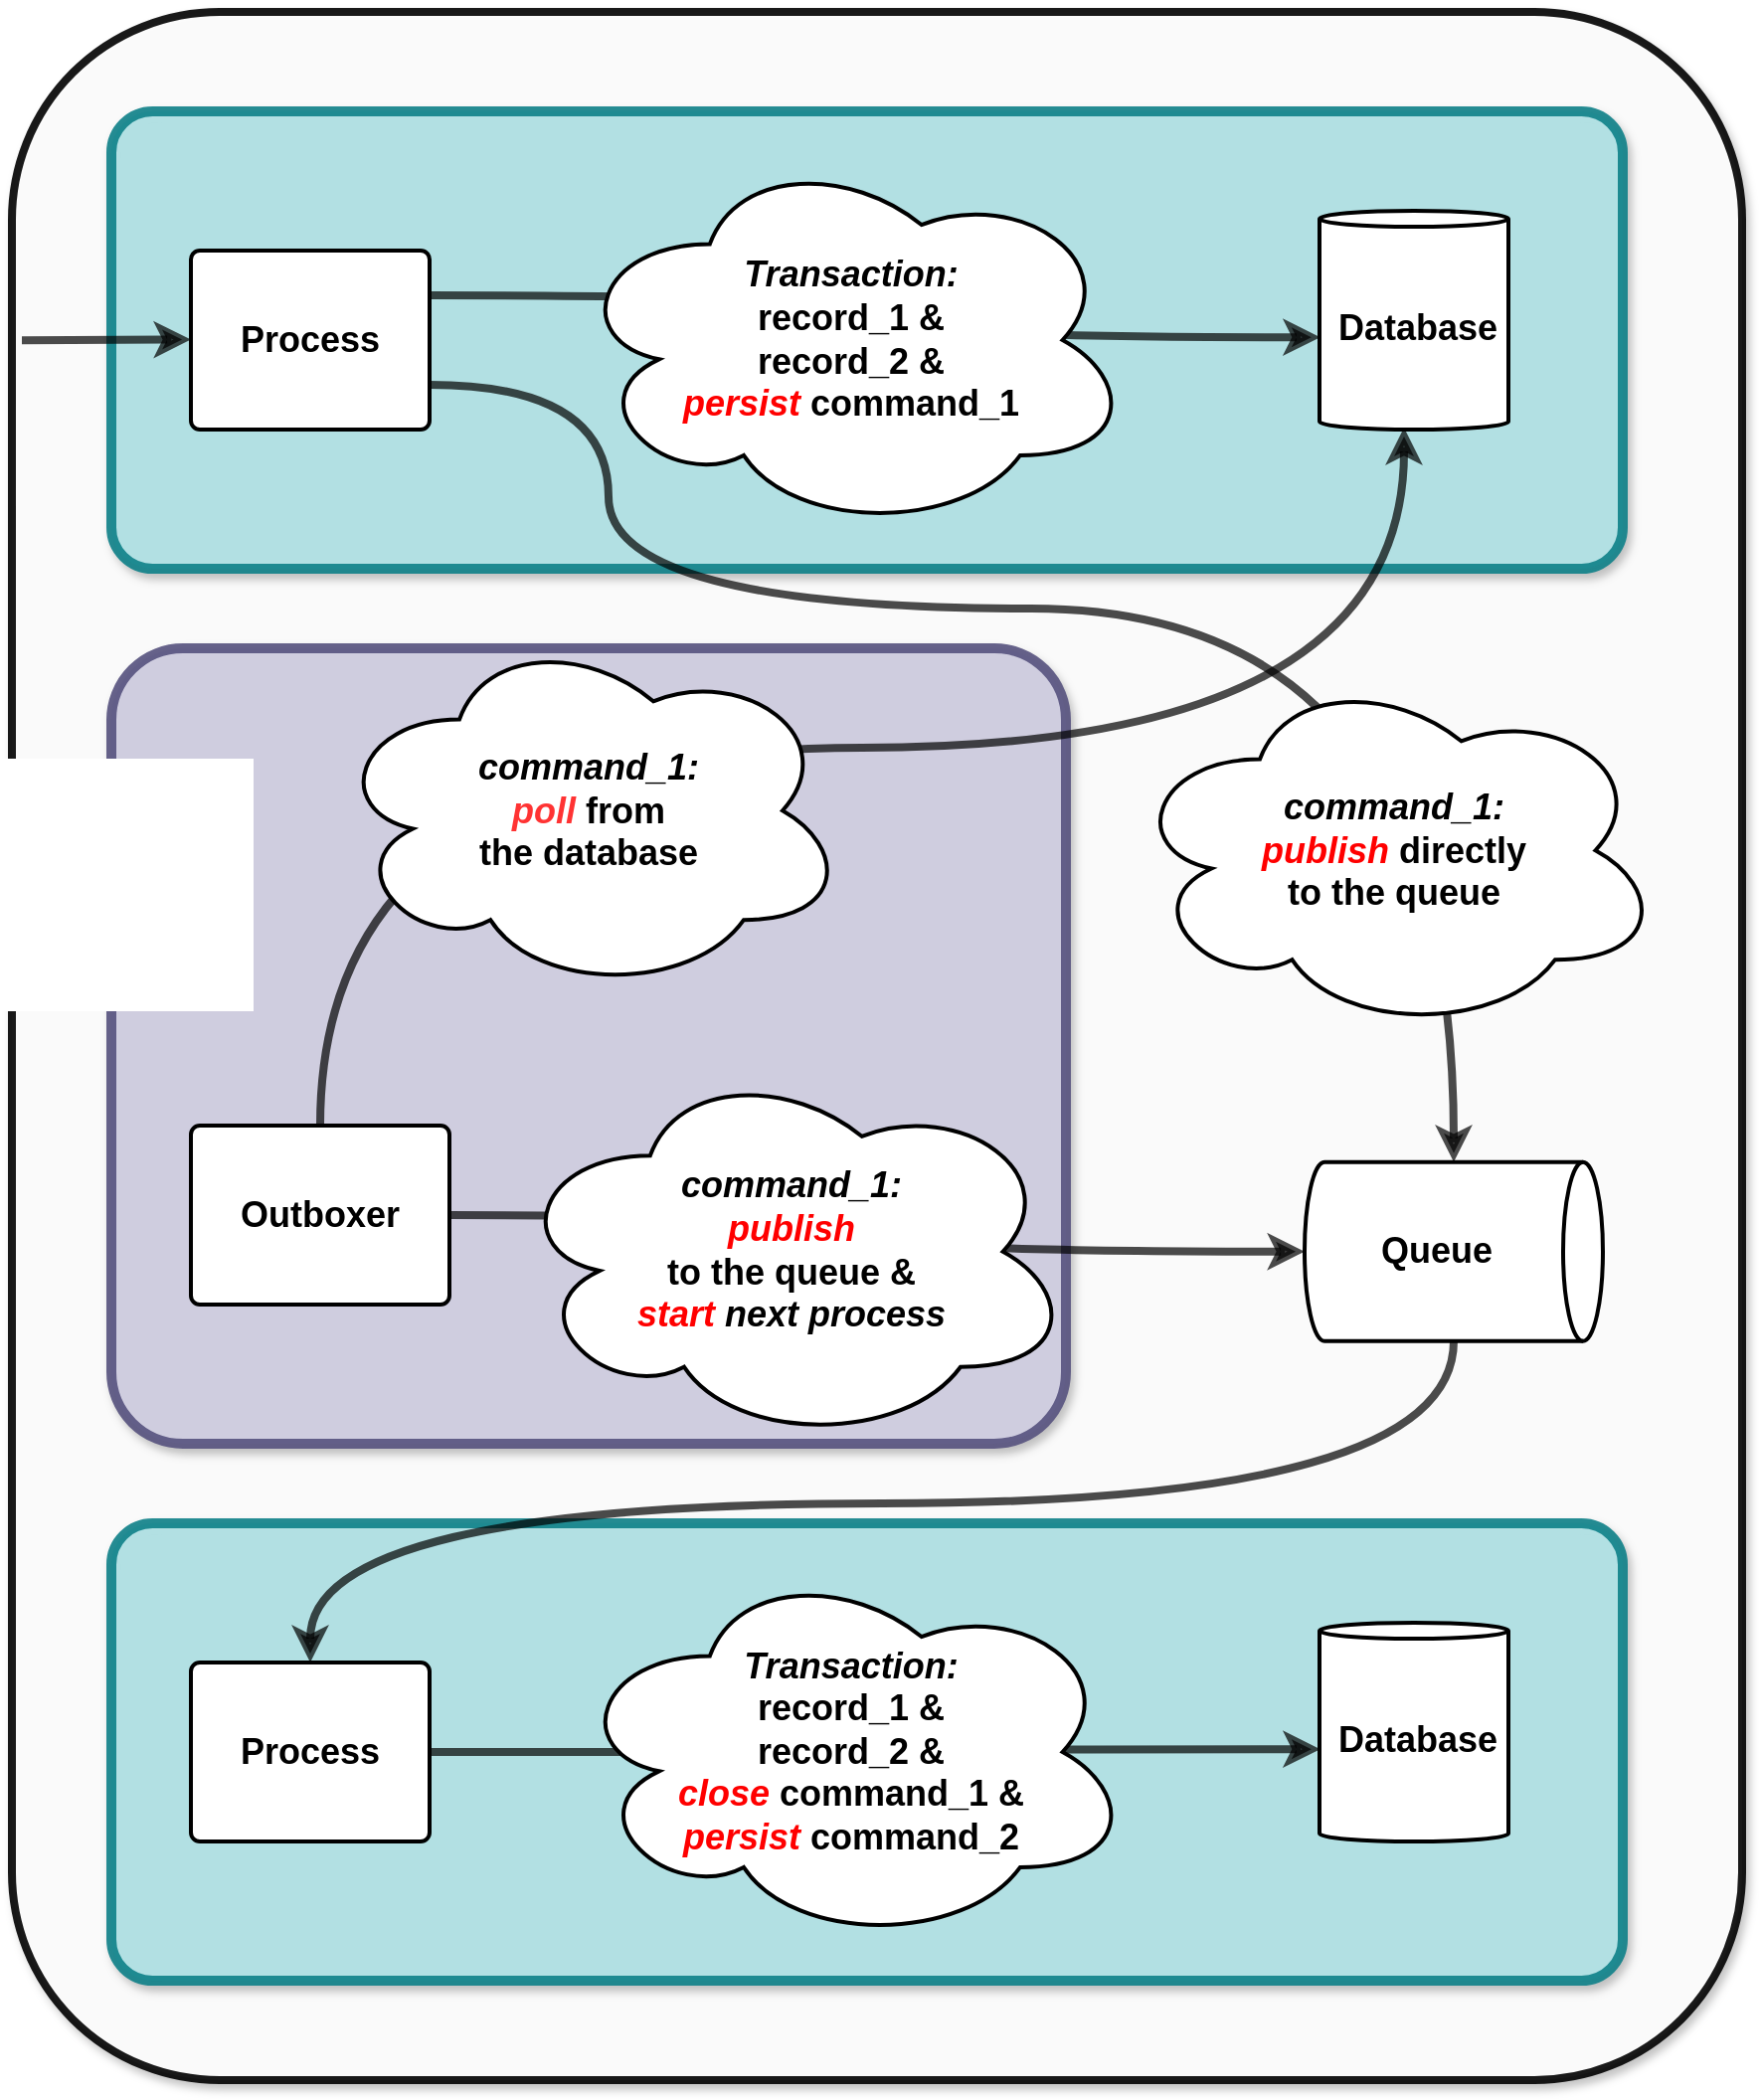 <mxfile>
    <diagram name="Page-1" id="lMXFKlL8Bwvw9kg3FBqw">
        <mxGraphModel dx="2004" dy="2226" grid="1" gridSize="10" guides="1" tooltips="1" connect="1" arrows="1" fold="1" page="1" pageScale="1" pageWidth="850" pageHeight="1100" background="none" math="0" shadow="0">
            <root>
                <mxCell id="0"/>
                <mxCell id="1" style="" parent="0"/>
                <mxCell id="GoKNf1hH-Z8f_osksqzi-78" value="" style="rounded=1;whiteSpace=wrap;html=1;fontFamily=Helvetica;fontSize=11;fontColor=#000000;labelBackgroundColor=default;resizable=1;fillColor=#FFFFFF;opacity=90;strokeColor=#000000;strokeWidth=4;align=center;verticalAlign=middle;arcSize=12;movable=1;rotatable=1;deletable=1;editable=1;connectable=1;shadow=1;" parent="1" vertex="1">
                    <mxGeometry x="130" y="-800" width="870" height="1040" as="geometry"/>
                </mxCell>
                <mxCell id="40" value="" style="group" parent="1" vertex="1" connectable="0">
                    <mxGeometry x="135" y="-800" width="845" height="310" as="geometry"/>
                </mxCell>
                <mxCell id="3" value="" style="rounded=1;whiteSpace=wrap;html=1;shadow=1;opacity=90;fontSize=20;verticalAlign=top;fillColor=#b0e3e6;strokeColor=#0e8088;spacing=0;arcSize=9;strokeWidth=5;spacingTop=10;spacingLeft=10;spacingRight=10;" parent="40" vertex="1">
                    <mxGeometry x="45" y="50" width="760" height="230" as="geometry"/>
                </mxCell>
                <mxCell id="em2XX1OPzqwU3cxCynbA-2" value="" style="group" parent="40" vertex="1" connectable="0">
                    <mxGeometry x="5" y="10" width="840" height="310" as="geometry"/>
                </mxCell>
                <mxCell id="GoKNf1hH-Z8f_osksqzi-60" value="Database" style="html=1;overflow=block;blockSpacing=1;whiteSpace=wrap;shape=cylinder3;size=4;anchorPointDirection=0;boundedLbl=1;fontSize=18;spacing=9;strokeColor=#000000;rounded=1;absoluteArcSize=1;arcSize=9;fillColor=#FFFFFF;strokeWidth=2;lucidId=YW3Kp418ABGM;fontColor=#000000;movable=1;resizable=1;rotatable=1;deletable=1;editable=1;locked=0;connectable=1;align=center;verticalAlign=middle;fontFamily=Helvetica;fontStyle=1;" parent="em2XX1OPzqwU3cxCynbA-2" vertex="1">
                    <mxGeometry x="647.5" y="90" width="95" height="110" as="geometry"/>
                </mxCell>
                <mxCell id="GoKNf1hH-Z8f_osksqzi-57" value="Process" style="html=1;overflow=block;blockSpacing=1;whiteSpace=wrap;fontSize=18;spacing=9;rounded=1;absoluteArcSize=1;arcSize=9;strokeWidth=2;lucidId=YW3KcYp1MhGA;movable=1;resizable=1;rotatable=1;deletable=1;editable=1;locked=0;connectable=1;fillColor=#FFFFFF;fontColor=#000000;strokeColor=#000000;align=center;verticalAlign=middle;fontFamily=Helvetica;fontStyle=1;" parent="40" vertex="1">
                    <mxGeometry x="85" y="120" width="120" height="90" as="geometry"/>
                </mxCell>
                <mxCell id="GoKNf1hH-Z8f_osksqzi-58" value="" style="html=1;jettySize=18;whiteSpace=wrap;fontSize=11;strokeColor=#000000;strokeOpacity=100;strokeWidth=4;rounded=1;arcSize=12;edgeStyle=orthogonalEdgeStyle;startArrow=none;endArrow=classic;endFill=1;entryX=0.004;entryY=0.578;entryPerimeter=0;lucidId=YW3KZ0~PzFLt;movable=1;resizable=1;rotatable=1;deletable=1;editable=1;locked=0;connectable=1;entryDx=0;entryDy=0;opacity=70;align=center;verticalAlign=middle;fontFamily=Helvetica;fontColor=#000000;labelBackgroundColor=default;curved=1;exitX=1;exitY=0.25;exitDx=0;exitDy=0;" parent="40" source="GoKNf1hH-Z8f_osksqzi-57" target="GoKNf1hH-Z8f_osksqzi-60" edge="1">
                    <mxGeometry width="100" height="100" relative="1" as="geometry">
                        <mxPoint x="215" y="240" as="sourcePoint"/>
                        <mxPoint x="386.88" y="163.288" as="targetPoint"/>
                    </mxGeometry>
                </mxCell>
                <mxCell id="GoKNf1hH-Z8f_osksqzi-54" value="&lt;i&gt;Transaction:&lt;/i&gt;&lt;br&gt;record_1 &amp;amp;&lt;br&gt;record_2 &amp;amp;&lt;br&gt;&lt;i&gt;&lt;font color=&quot;#ff0000&quot;&gt;persist&lt;/font&gt;&lt;/i&gt; command_1" style="html=1;overflow=block;blockSpacing=1;whiteSpace=wrap;ellipse;shape=cloud;fontSize=18;spacing=9;strokeColor=#000000;strokeOpacity=100;fillOpacity=100;rounded=1;absoluteArcSize=1;arcSize=9;fillColor=#FFFFFF;strokeWidth=2;lucidId=YW3KfiS4kU.2;movable=1;resizable=1;rotatable=1;deletable=1;editable=1;locked=0;connectable=1;align=center;verticalAlign=middle;fontFamily=Helvetica;fontColor=#000000;fontStyle=1;" parent="40" vertex="1">
                    <mxGeometry x="275" y="68.38" width="283.75" height="193.24" as="geometry"/>
                </mxCell>
                <mxCell id="em2XX1OPzqwU3cxCynbA-6" value="" style="endArrow=classic;html=1;rounded=1;opacity=70;strokeColor=#000000;strokeWidth=4;align=center;verticalAlign=middle;arcSize=12;fontFamily=Helvetica;fontSize=11;fontColor=#000000;labelBackgroundColor=default;resizable=1;startArrow=none;endFill=1;curved=0;" parent="40" edge="1">
                    <mxGeometry width="50" height="50" relative="1" as="geometry">
                        <mxPoint y="165.12" as="sourcePoint"/>
                        <mxPoint x="85" y="164.73" as="targetPoint"/>
                    </mxGeometry>
                </mxCell>
                <mxCell id="56" value="" style="group" parent="1" vertex="1" connectable="0">
                    <mxGeometry x="135" y="-90" width="845" height="310" as="geometry"/>
                </mxCell>
                <mxCell id="57" value="" style="rounded=1;whiteSpace=wrap;html=1;shadow=1;opacity=90;fontSize=20;verticalAlign=top;fillColor=#b0e3e6;strokeColor=#0e8088;spacing=0;arcSize=9;strokeWidth=5;spacingTop=10;spacingLeft=10;spacingRight=10;" parent="56" vertex="1">
                    <mxGeometry x="45" y="50" width="760" height="230" as="geometry"/>
                </mxCell>
                <mxCell id="60" value="Process" style="html=1;overflow=block;blockSpacing=1;whiteSpace=wrap;fontSize=18;spacing=9;rounded=1;absoluteArcSize=1;arcSize=9;strokeWidth=2;lucidId=YW3KcYp1MhGA;movable=1;resizable=1;rotatable=1;deletable=1;editable=1;locked=0;connectable=1;fillColor=#FFFFFF;fontColor=#000000;strokeColor=#000000;align=center;verticalAlign=middle;fontFamily=Helvetica;fontStyle=1;" parent="56" vertex="1">
                    <mxGeometry x="85" y="120" width="120" height="90" as="geometry"/>
                </mxCell>
                <mxCell id="61" value="" style="html=1;jettySize=18;whiteSpace=wrap;fontSize=11;strokeColor=#000000;strokeOpacity=100;strokeWidth=4;rounded=1;arcSize=12;edgeStyle=orthogonalEdgeStyle;startArrow=none;endArrow=classic;endFill=1;entryX=0.004;entryY=0.578;entryPerimeter=0;lucidId=YW3KZ0~PzFLt;movable=1;resizable=1;rotatable=1;deletable=1;editable=1;locked=0;connectable=1;entryDx=0;entryDy=0;opacity=70;align=center;verticalAlign=middle;fontFamily=Helvetica;fontColor=#000000;labelBackgroundColor=default;curved=1;exitX=1;exitY=0.5;exitDx=0;exitDy=0;" parent="56" source="60" target="59" edge="1">
                    <mxGeometry width="100" height="100" relative="1" as="geometry">
                        <mxPoint x="215" y="240" as="sourcePoint"/>
                        <mxPoint x="386.88" y="163.288" as="targetPoint"/>
                    </mxGeometry>
                </mxCell>
                <mxCell id="62" value="&lt;i&gt;Transaction:&lt;/i&gt;&lt;br&gt;record_1 &amp;amp;&lt;br&gt;record_2 &amp;amp;&lt;br&gt;&lt;i&gt;&lt;font color=&quot;#ff0000&quot;&gt;close &lt;/font&gt;&lt;/i&gt;command_1 &amp;amp;&lt;br&gt;&lt;i&gt;&lt;font color=&quot;#ff0000&quot;&gt;persist&lt;/font&gt;&lt;/i&gt; command_2" style="html=1;overflow=block;blockSpacing=1;whiteSpace=wrap;ellipse;shape=cloud;fontSize=18;spacing=9;strokeColor=#000000;strokeOpacity=100;fillOpacity=100;rounded=1;absoluteArcSize=1;arcSize=9;fillColor=#FFFFFF;strokeWidth=2;lucidId=YW3KfiS4kU.2;movable=1;resizable=1;rotatable=1;deletable=1;editable=1;locked=0;connectable=1;align=center;verticalAlign=middle;fontFamily=Helvetica;fontColor=#000000;fontStyle=1;" parent="56" vertex="1">
                    <mxGeometry x="275" y="68.38" width="283.75" height="193.24" as="geometry"/>
                </mxCell>
                <mxCell id="59" value="Database" style="html=1;overflow=block;blockSpacing=1;whiteSpace=wrap;shape=cylinder3;size=4;anchorPointDirection=0;boundedLbl=1;fontSize=18;spacing=9;strokeColor=#000000;rounded=1;absoluteArcSize=1;arcSize=9;fillColor=#FFFFFF;strokeWidth=2;lucidId=YW3Kp418ABGM;fontColor=#000000;movable=1;resizable=1;rotatable=1;deletable=1;editable=1;locked=0;connectable=1;align=center;verticalAlign=middle;fontFamily=Helvetica;fontStyle=1;" parent="56" vertex="1">
                    <mxGeometry x="652.5" y="100" width="95" height="110" as="geometry"/>
                </mxCell>
                <mxCell id="42" value="" style="rounded=1;whiteSpace=wrap;html=1;shadow=1;opacity=90;fontSize=20;verticalAlign=top;fillColor=#d0cee2;strokeColor=#56517e;spacing=0;arcSize=9;strokeWidth=5;spacingTop=10;spacingLeft=10;spacingRight=10;" parent="1" vertex="1">
                    <mxGeometry x="180" y="-480" width="480" height="400" as="geometry"/>
                </mxCell>
                <mxCell id="45" value="Outboxer" style="html=1;overflow=block;blockSpacing=1;whiteSpace=wrap;fontSize=18;spacing=9;rounded=1;absoluteArcSize=1;arcSize=9;strokeWidth=2;lucidId=YW3KcYp1MhGA;movable=1;resizable=1;rotatable=1;deletable=1;editable=1;locked=0;connectable=1;fillColor=#FFFFFF;fontColor=#000000;strokeColor=#000000;align=center;verticalAlign=middle;fontFamily=Helvetica;fontStyle=1;" parent="1" vertex="1">
                    <mxGeometry x="220" y="-240" width="130" height="90" as="geometry"/>
                </mxCell>
                <mxCell id="54" value="Queue" style="html=1;overflow=block;blockSpacing=1;whiteSpace=wrap;shape=cylinder3;direction=south;size=10;anchorPointDirection=0;boundedLbl=1;fontSize=18;spacing=9;strokeColor=#000000;rounded=1;absoluteArcSize=1;arcSize=9;fillColor=#FFFFFF;strokeWidth=2;lucidId=YW3Kj~0P2WnY;fontColor=#000000;movable=1;resizable=1;rotatable=1;deletable=1;editable=1;locked=0;connectable=1;align=center;verticalAlign=middle;fontFamily=Helvetica;fontStyle=1;" parent="1" vertex="1">
                    <mxGeometry x="780" y="-221.62" width="150" height="90" as="geometry"/>
                </mxCell>
                <mxCell id="55" value="" style="html=1;jettySize=18;whiteSpace=wrap;fontSize=11;strokeColor=#000000;strokeOpacity=100;strokeWidth=4;rounded=1;arcSize=12;edgeStyle=orthogonalEdgeStyle;startArrow=none;endArrow=classic;endFill=1;lucidId=YW3KZ0~PzFLt;movable=1;resizable=1;rotatable=1;deletable=1;editable=1;locked=0;connectable=1;opacity=70;align=center;verticalAlign=middle;fontFamily=Helvetica;fontColor=#000000;labelBackgroundColor=default;curved=1;entryX=0;entryY=0.5;entryDx=0;entryDy=0;entryPerimeter=0;" parent="1" target="54" edge="1">
                    <mxGeometry width="100" height="100" relative="1" as="geometry">
                        <mxPoint x="350" y="-195" as="sourcePoint"/>
                        <mxPoint x="590" y="165" as="targetPoint"/>
                    </mxGeometry>
                </mxCell>
                <mxCell id="47" value="&lt;i&gt;command_1:&lt;/i&gt;&lt;br&gt;&lt;i&gt;&lt;font color=&quot;#ff0000&quot;&gt;publish&lt;/font&gt;&lt;/i&gt;&lt;br&gt;to the queue &amp;amp;&lt;br&gt;&lt;i&gt;&lt;font color=&quot;#ff0000&quot;&gt;start&amp;nbsp;&lt;/font&gt;next process&lt;/i&gt;" style="html=1;overflow=block;blockSpacing=1;whiteSpace=wrap;ellipse;shape=cloud;fontSize=18;spacing=9;strokeColor=#000000;strokeOpacity=100;fillOpacity=100;rounded=1;absoluteArcSize=1;arcSize=9;fillColor=#FFFFFF;strokeWidth=2;lucidId=YW3KfiS4kU.2;movable=1;resizable=1;rotatable=1;deletable=1;editable=1;locked=0;connectable=1;align=center;verticalAlign=middle;fontFamily=Helvetica;fontColor=#000000;fontStyle=1;" parent="1" vertex="1">
                    <mxGeometry x="380" y="-273.24" width="283.75" height="193.24" as="geometry"/>
                </mxCell>
                <mxCell id="50" style="edgeStyle=orthogonalEdgeStyle;html=1;exitX=0.5;exitY=0;exitDx=0;exitDy=0;fontColor=#000000;strokeColor=#000000;strokeWidth=4;arcSize=12;startArrow=none;endFill=1;opacity=70;curved=1;" parent="1" source="45" edge="1">
                    <mxGeometry relative="1" as="geometry">
                        <mxPoint x="830" y="-591" as="targetPoint"/>
                        <Array as="points">
                            <mxPoint x="285" y="-430"/>
                            <mxPoint x="830" y="-430"/>
                        </Array>
                    </mxGeometry>
                </mxCell>
                <mxCell id="49" value="&lt;i&gt;command_1:&lt;/i&gt;&lt;br&gt;&lt;i&gt;&lt;font color=&quot;#ff3333&quot;&gt;poll&lt;/font&gt;&lt;/i&gt;&amp;nbsp;from &lt;br&gt;the database" style="html=1;overflow=block;blockSpacing=1;whiteSpace=wrap;ellipse;shape=cloud;fontSize=18;spacing=9;strokeColor=#000000;strokeOpacity=100;fillOpacity=100;rounded=1;absoluteArcSize=1;arcSize=9;fillColor=#FFFFFF;strokeWidth=2;lucidId=YW3KfiS4kU.2;movable=1;resizable=1;rotatable=1;deletable=1;editable=1;locked=0;connectable=1;align=center;verticalAlign=middle;fontFamily=Helvetica;fontColor=#000000;fontStyle=1;" parent="1" vertex="1">
                    <mxGeometry x="290" y="-490" width="260" height="183.24" as="geometry"/>
                </mxCell>
                <mxCell id="66" style="edgeStyle=orthogonalEdgeStyle;curved=1;html=1;exitX=0.5;exitY=1;exitDx=0;exitDy=0;exitPerimeter=0;entryX=0.5;entryY=0;entryDx=0;entryDy=0;fontColor=#000000;strokeColor=#000000;strokeWidth=4;arcSize=12;startArrow=none;endFill=1;opacity=70;" parent="1" source="54" target="60" edge="1">
                    <mxGeometry relative="1" as="geometry">
                        <Array as="points">
                            <mxPoint x="855" y="-50"/>
                            <mxPoint x="280" y="-50"/>
                        </Array>
                    </mxGeometry>
                </mxCell>
                <mxCell id="68" style="edgeStyle=orthogonalEdgeStyle;html=1;exitX=1;exitY=0.75;exitDx=0;exitDy=0;entryX=0.5;entryY=0;entryDx=0;entryDy=0;strokeColor=#000000;fontColor=#000000;strokeWidth=4;arcSize=12;startArrow=none;endFill=1;opacity=70;curved=1;entryPerimeter=0;" parent="1" source="GoKNf1hH-Z8f_osksqzi-57" target="54" edge="1">
                    <mxGeometry relative="1" as="geometry">
                        <Array as="points">
                            <mxPoint x="430" y="-612"/>
                            <mxPoint x="430" y="-500"/>
                            <mxPoint x="855" y="-500"/>
                        </Array>
                    </mxGeometry>
                </mxCell>
                <mxCell id="69" value="&lt;i&gt;command_1:&lt;/i&gt;&lt;br&gt;&lt;i&gt;&lt;font color=&quot;#ff0000&quot;&gt;publish&amp;nbsp;&lt;/font&gt;&lt;/i&gt;directly&lt;br&gt;to the queue" style="html=1;overflow=block;blockSpacing=1;whiteSpace=wrap;ellipse;shape=cloud;fontSize=18;spacing=9;strokeColor=#000000;strokeOpacity=100;fillOpacity=100;rounded=1;absoluteArcSize=1;arcSize=9;fillColor=#FFFFFF;strokeWidth=2;lucidId=YW3KfiS4kU.2;movable=1;resizable=1;rotatable=1;deletable=1;editable=1;locked=0;connectable=1;align=center;verticalAlign=middle;fontFamily=Helvetica;fontColor=#000000;fontStyle=1;" parent="1" vertex="1">
                    <mxGeometry x="690" y="-470" width="270" height="183.24" as="geometry"/>
                </mxCell>
                <mxCell id="GoKNf1hH-Z8f_osksqzi-77" value="Untitled Layer" style="" parent="0"/>
            </root>
        </mxGraphModel>
    </diagram>
</mxfile>